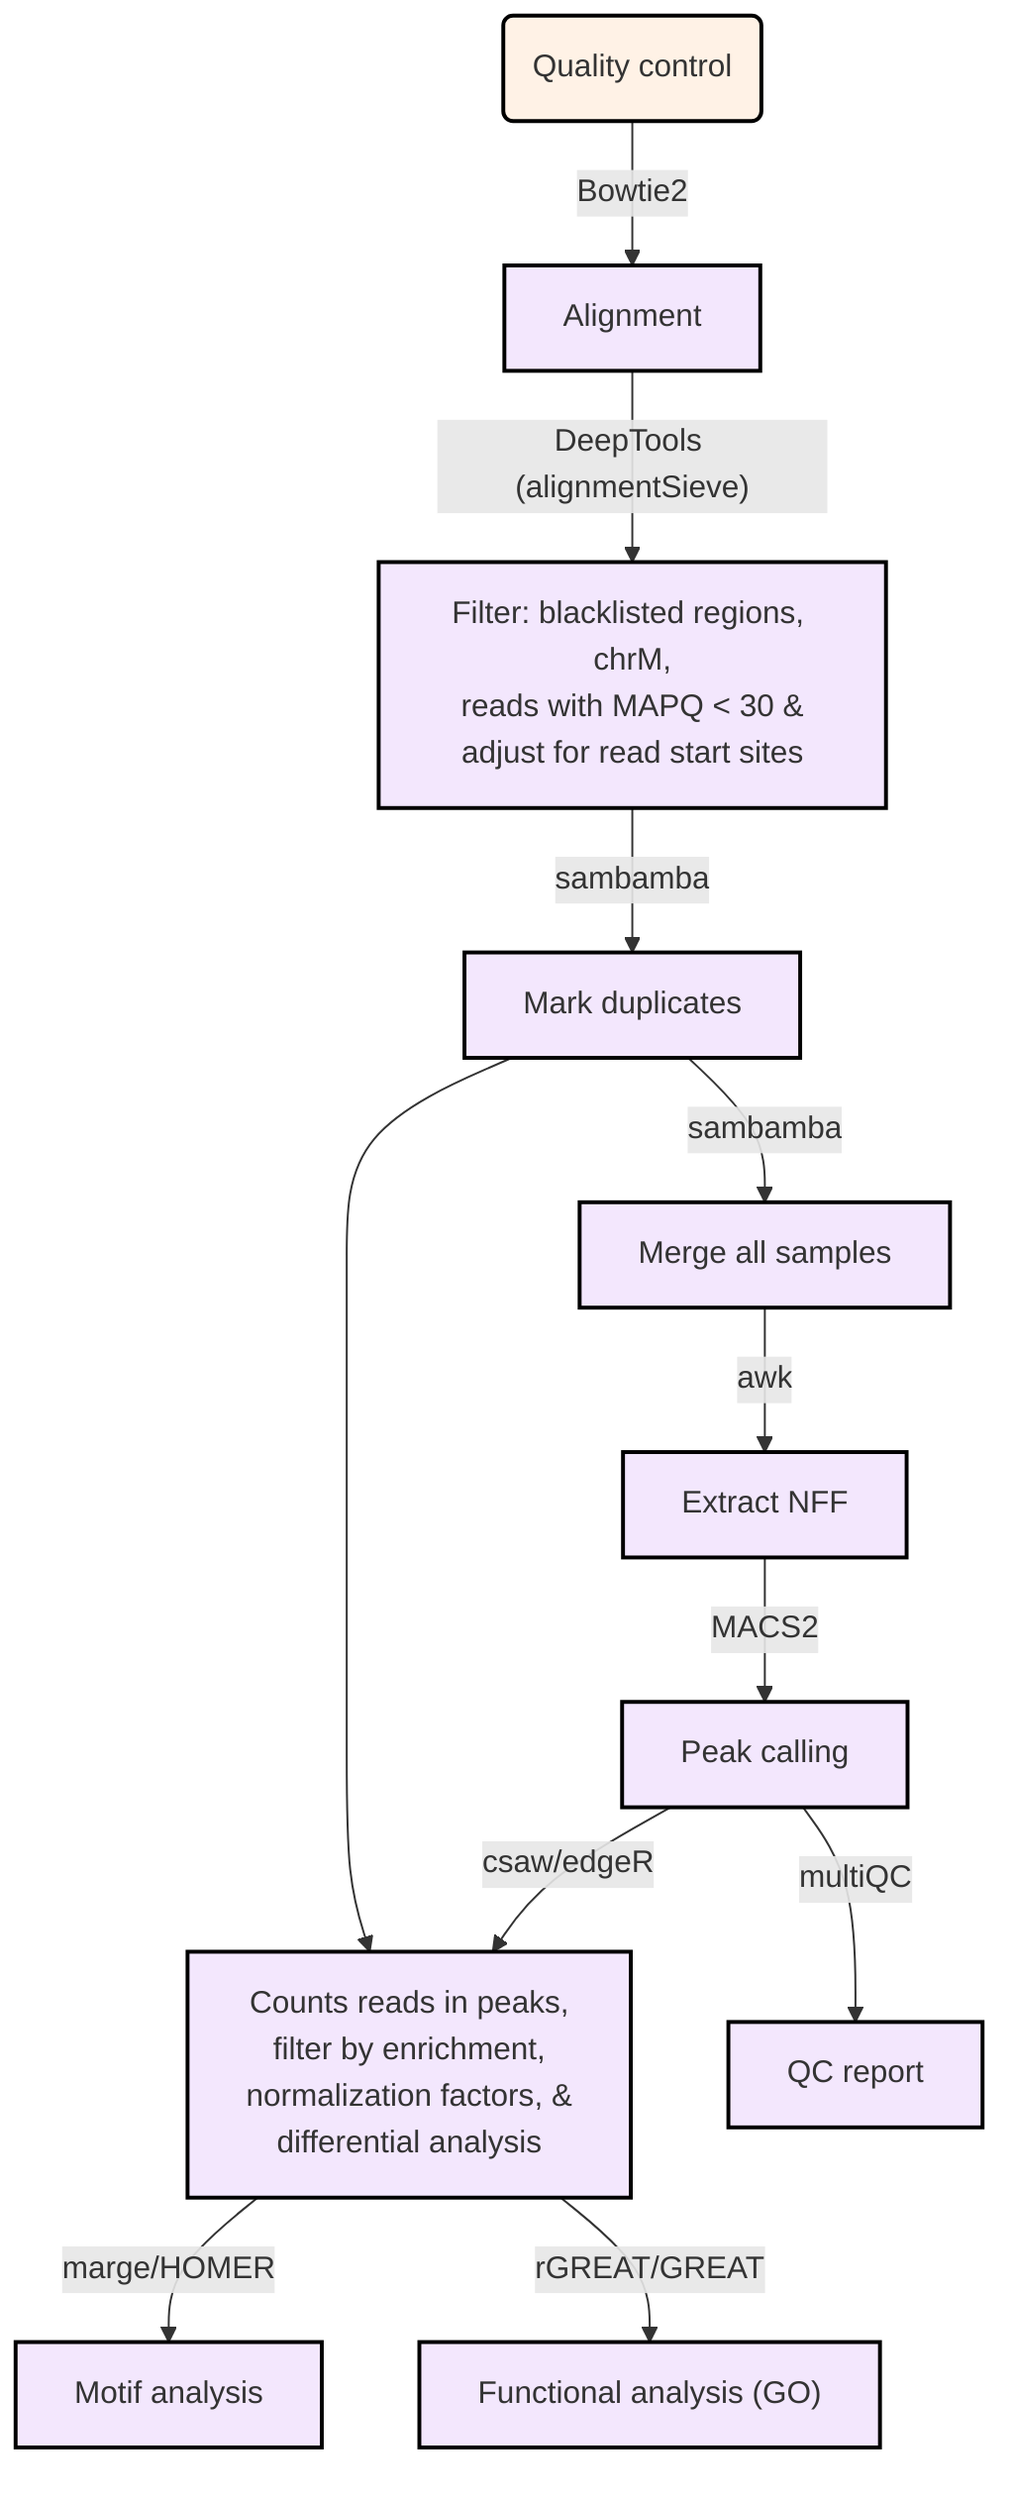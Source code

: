 graph TD

QC(Quality control)
QC-->|Bowtie2|atacAln[Alignment]

style QC stroke:black,stroke-width:2px,fill:#fff2e6

atacAln-->|"DeepTools (alignmentSieve)"|bamQC[Filter: blacklisted regions, chrM,<br>reads with MAPQ < 30 &<br>adjust for read start sites]
bamQC-->|sambamba|md[Mark duplicates]
md-->|sambamba|merge[Merge all samples]
merge-->|awk|nff[Extract NFF]
nff-->|MACS2|PC[Peak calling]
PC-->|csaw/edgeR|daPC[Counts reads in peaks,<br>filter by enrichment,<br>normalization factors, &<br>differential analysis]
md-->daPC
PC-->|multiQC|mQC[QC report]
daPC-->|marge/HOMER|motif[Motif analysis]
daPC-->|rGREAT/GREAT|atacTF["Functional analysis (GO)"]

style atacAln fill:#F3E7FD,stroke:black,stroke-width:2px
style PC fill:#F3E7FD,stroke:black,stroke-width:2px
style daPC fill:#F3E7FD,stroke:black,stroke-width:2px
style atacTF fill:#F3E7FD,stroke:black,stroke-width:2px
style bamQC fill:#F3E7FD,stroke:black,stroke-width:2px
style md fill:#F3E7FD,stroke:black,stroke-width:2px
style nff fill:#F3E7FD,stroke:black,stroke-width:2px
style motif fill:#F3E7FD,stroke:black,stroke-width:2px
style mQC fill:#F3E7FD,stroke:black,stroke-width:2px
style merge fill:#F3E7FD,stroke:black,stroke-width:2px